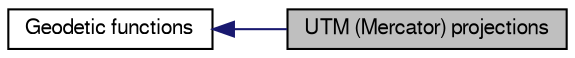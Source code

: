digraph "UTM (Mercator) projections"
{
  edge [fontname="FreeSans",fontsize="10",labelfontname="FreeSans",labelfontsize="10"];
  node [fontname="FreeSans",fontsize="10",shape=record];
  rankdir=LR;
  Node1 [label="Geodetic functions",height=0.2,width=0.4,color="black", fillcolor="white", style="filled",URL="$group__math__geodetic.html",tooltip="Geodetic calculation functions and macros. "];
  Node0 [label="UTM (Mercator) projections",height=0.2,width=0.4,color="black", fillcolor="grey75", style="filled", fontcolor="black"];
  Node1->Node0 [shape=plaintext, color="midnightblue", dir="back", style="solid"];
}
